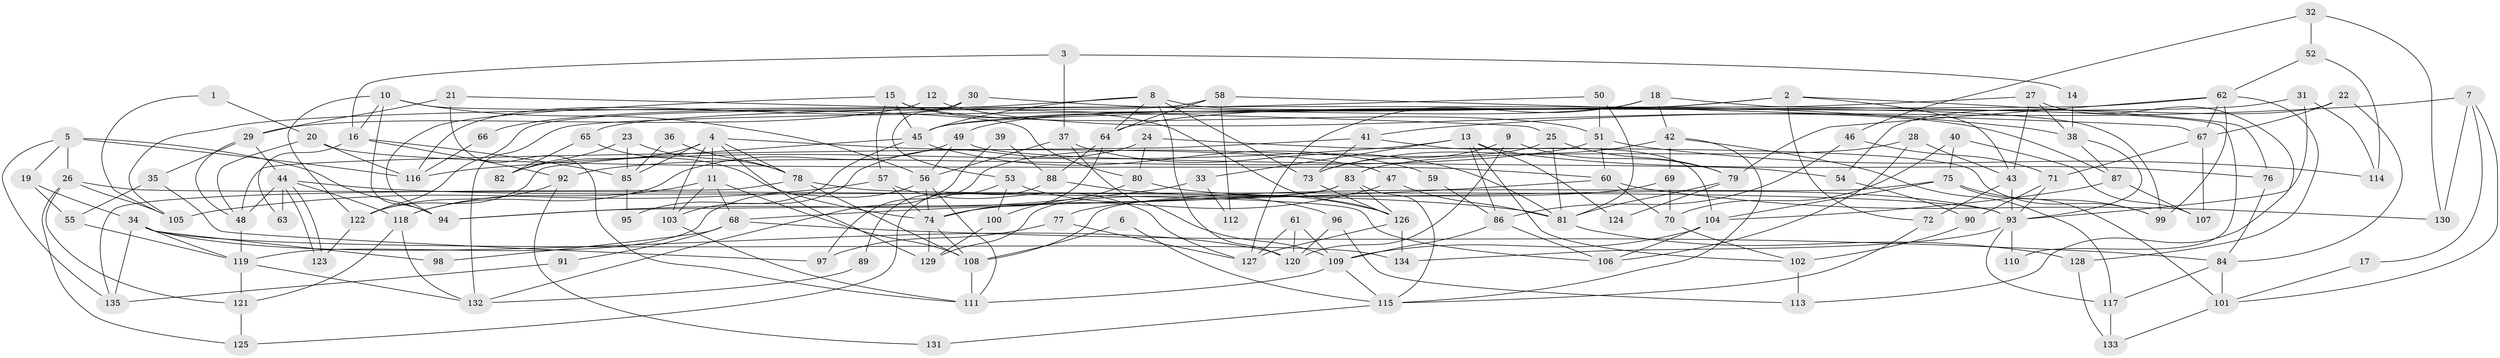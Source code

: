 // coarse degree distribution, {7: 0.07407407407407407, 4: 0.14814814814814814, 12: 0.037037037037037035, 8: 0.024691358024691357, 2: 0.12345679012345678, 5: 0.2222222222222222, 6: 0.1111111111111111, 11: 0.024691358024691357, 3: 0.18518518518518517, 9: 0.024691358024691357, 15: 0.012345679012345678, 10: 0.012345679012345678}
// Generated by graph-tools (version 1.1) at 2025/18/03/04/25 18:18:52]
// undirected, 135 vertices, 270 edges
graph export_dot {
graph [start="1"]
  node [color=gray90,style=filled];
  1;
  2;
  3;
  4;
  5;
  6;
  7;
  8;
  9;
  10;
  11;
  12;
  13;
  14;
  15;
  16;
  17;
  18;
  19;
  20;
  21;
  22;
  23;
  24;
  25;
  26;
  27;
  28;
  29;
  30;
  31;
  32;
  33;
  34;
  35;
  36;
  37;
  38;
  39;
  40;
  41;
  42;
  43;
  44;
  45;
  46;
  47;
  48;
  49;
  50;
  51;
  52;
  53;
  54;
  55;
  56;
  57;
  58;
  59;
  60;
  61;
  62;
  63;
  64;
  65;
  66;
  67;
  68;
  69;
  70;
  71;
  72;
  73;
  74;
  75;
  76;
  77;
  78;
  79;
  80;
  81;
  82;
  83;
  84;
  85;
  86;
  87;
  88;
  89;
  90;
  91;
  92;
  93;
  94;
  95;
  96;
  97;
  98;
  99;
  100;
  101;
  102;
  103;
  104;
  105;
  106;
  107;
  108;
  109;
  110;
  111;
  112;
  113;
  114;
  115;
  116;
  117;
  118;
  119;
  120;
  121;
  122;
  123;
  124;
  125;
  126;
  127;
  128;
  129;
  130;
  131;
  132;
  133;
  134;
  135;
  1 -- 105;
  1 -- 20;
  2 -- 45;
  2 -- 64;
  2 -- 43;
  2 -- 72;
  2 -- 76;
  3 -- 37;
  3 -- 16;
  3 -- 14;
  4 -- 11;
  4 -- 47;
  4 -- 78;
  4 -- 82;
  4 -- 85;
  4 -- 103;
  4 -- 129;
  5 -- 26;
  5 -- 135;
  5 -- 19;
  5 -- 94;
  5 -- 116;
  6 -- 115;
  6 -- 108;
  7 -- 101;
  7 -- 41;
  7 -- 17;
  7 -- 130;
  8 -- 73;
  8 -- 45;
  8 -- 64;
  8 -- 66;
  8 -- 99;
  8 -- 120;
  9 -- 73;
  9 -- 120;
  9 -- 79;
  10 -- 56;
  10 -- 94;
  10 -- 16;
  10 -- 80;
  10 -- 122;
  11 -- 118;
  11 -- 103;
  11 -- 68;
  11 -- 108;
  12 -- 29;
  12 -- 87;
  13 -- 76;
  13 -- 102;
  13 -- 33;
  13 -- 86;
  13 -- 116;
  13 -- 124;
  14 -- 38;
  15 -- 94;
  15 -- 51;
  15 -- 45;
  15 -- 57;
  15 -- 126;
  16 -- 85;
  16 -- 63;
  16 -- 92;
  17 -- 101;
  18 -- 49;
  18 -- 42;
  18 -- 110;
  18 -- 127;
  19 -- 34;
  19 -- 55;
  20 -- 60;
  20 -- 116;
  20 -- 48;
  21 -- 111;
  21 -- 25;
  21 -- 29;
  22 -- 84;
  22 -- 67;
  22 -- 54;
  23 -- 82;
  23 -- 78;
  23 -- 85;
  24 -- 99;
  24 -- 103;
  24 -- 80;
  25 -- 79;
  25 -- 81;
  25 -- 97;
  26 -- 125;
  26 -- 121;
  26 -- 105;
  26 -- 106;
  27 -- 38;
  27 -- 43;
  27 -- 65;
  27 -- 113;
  28 -- 43;
  28 -- 106;
  28 -- 83;
  29 -- 48;
  29 -- 35;
  29 -- 44;
  30 -- 116;
  30 -- 38;
  30 -- 53;
  31 -- 45;
  31 -- 93;
  31 -- 114;
  32 -- 46;
  32 -- 52;
  32 -- 130;
  33 -- 94;
  33 -- 112;
  34 -- 134;
  34 -- 120;
  34 -- 98;
  34 -- 119;
  34 -- 135;
  35 -- 55;
  35 -- 97;
  36 -- 78;
  36 -- 85;
  37 -- 56;
  37 -- 109;
  37 -- 81;
  38 -- 87;
  38 -- 93;
  39 -- 88;
  39 -- 132;
  40 -- 70;
  40 -- 75;
  40 -- 107;
  41 -- 48;
  41 -- 104;
  41 -- 73;
  42 -- 115;
  42 -- 73;
  42 -- 69;
  42 -- 117;
  43 -- 93;
  43 -- 72;
  44 -- 123;
  44 -- 123;
  44 -- 48;
  44 -- 63;
  44 -- 81;
  44 -- 118;
  45 -- 122;
  45 -- 59;
  45 -- 95;
  46 -- 71;
  46 -- 86;
  47 -- 81;
  47 -- 74;
  48 -- 119;
  49 -- 56;
  49 -- 118;
  49 -- 54;
  50 -- 81;
  50 -- 105;
  50 -- 51;
  51 -- 92;
  51 -- 60;
  51 -- 114;
  52 -- 114;
  52 -- 62;
  53 -- 100;
  53 -- 89;
  53 -- 96;
  54 -- 90;
  55 -- 119;
  56 -- 119;
  56 -- 74;
  56 -- 111;
  57 -- 74;
  57 -- 105;
  57 -- 127;
  58 -- 64;
  58 -- 67;
  58 -- 112;
  58 -- 122;
  59 -- 86;
  60 -- 130;
  60 -- 68;
  60 -- 70;
  61 -- 109;
  61 -- 127;
  61 -- 120;
  62 -- 128;
  62 -- 79;
  62 -- 67;
  62 -- 99;
  62 -- 132;
  64 -- 74;
  64 -- 88;
  65 -- 74;
  65 -- 82;
  66 -- 116;
  67 -- 71;
  67 -- 107;
  68 -- 84;
  68 -- 91;
  68 -- 98;
  69 -- 77;
  69 -- 70;
  70 -- 102;
  71 -- 90;
  71 -- 93;
  72 -- 115;
  73 -- 126;
  74 -- 129;
  74 -- 108;
  75 -- 104;
  75 -- 99;
  75 -- 101;
  75 -- 108;
  76 -- 84;
  77 -- 127;
  77 -- 97;
  78 -- 108;
  78 -- 93;
  78 -- 135;
  79 -- 81;
  79 -- 124;
  80 -- 93;
  80 -- 100;
  81 -- 128;
  83 -- 126;
  83 -- 94;
  83 -- 115;
  83 -- 129;
  84 -- 117;
  84 -- 101;
  85 -- 95;
  86 -- 109;
  86 -- 106;
  87 -- 107;
  87 -- 104;
  88 -- 126;
  88 -- 125;
  89 -- 132;
  90 -- 102;
  91 -- 135;
  92 -- 122;
  92 -- 131;
  93 -- 110;
  93 -- 117;
  93 -- 134;
  96 -- 120;
  96 -- 113;
  100 -- 129;
  101 -- 133;
  102 -- 113;
  103 -- 111;
  104 -- 109;
  104 -- 106;
  108 -- 111;
  109 -- 115;
  109 -- 111;
  115 -- 131;
  117 -- 133;
  118 -- 132;
  118 -- 121;
  119 -- 121;
  119 -- 132;
  121 -- 125;
  122 -- 123;
  126 -- 127;
  126 -- 134;
  128 -- 133;
}
